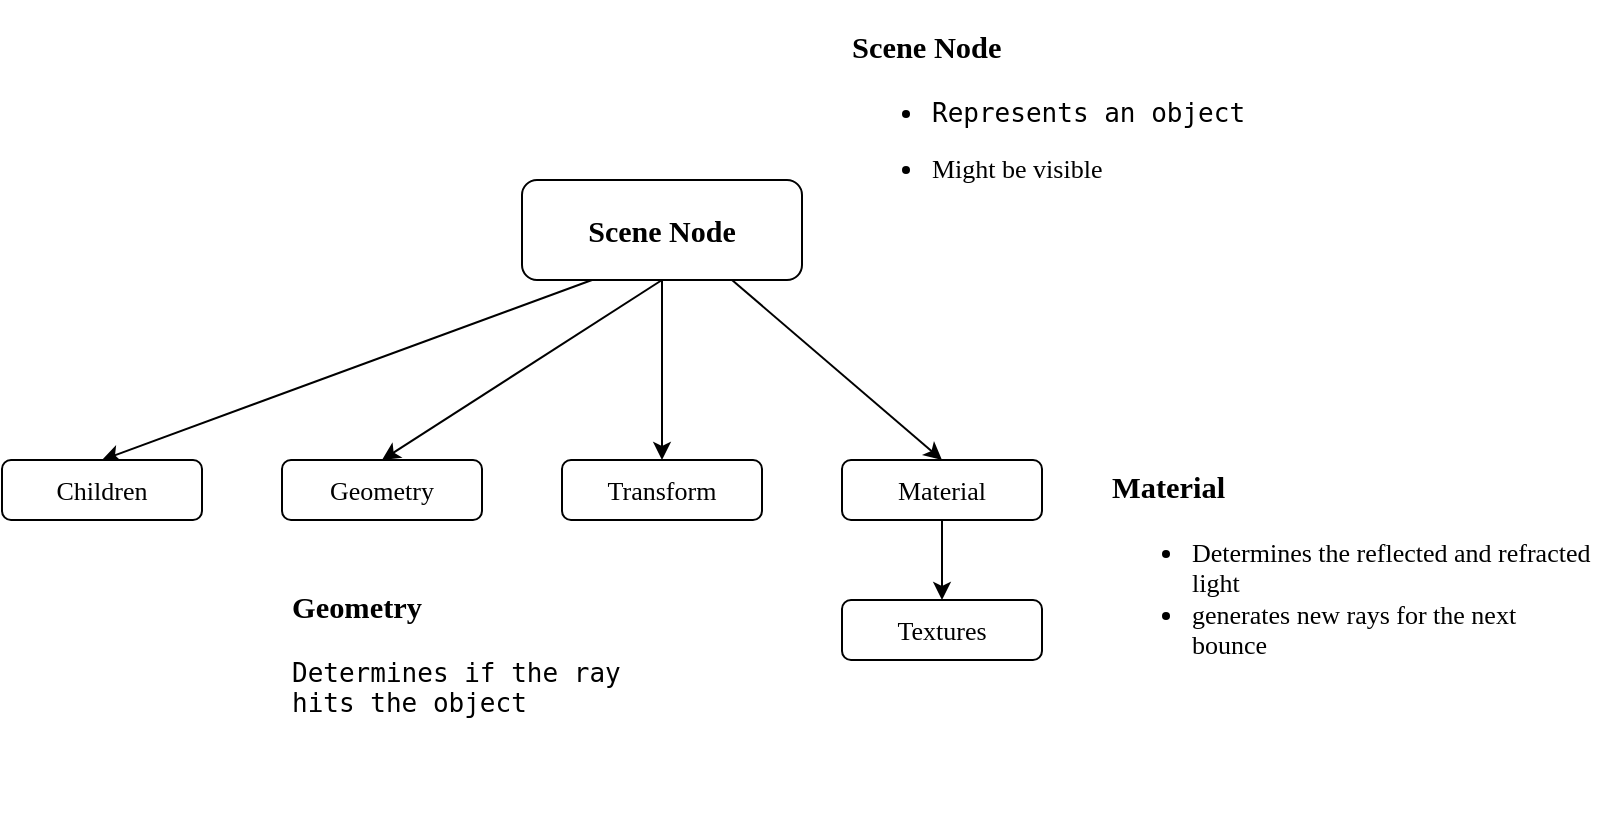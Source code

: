 <mxfile version="13.6.2" type="device"><diagram id="GycirsEBLcr8l9dbLLve" name="Page-1"><mxGraphModel dx="1185" dy="608" grid="1" gridSize="10" guides="1" tooltips="1" connect="1" arrows="1" fold="1" page="1" pageScale="1" pageWidth="850" pageHeight="1100" math="0" shadow="0"><root><mxCell id="0"/><mxCell id="1" parent="0"/><mxCell id="NlfT49CZAL3gVib9Ba2p-17" style="edgeStyle=none;rounded=0;orthogonalLoop=1;jettySize=auto;html=1;exitX=0.75;exitY=1;exitDx=0;exitDy=0;entryX=0.5;entryY=0;entryDx=0;entryDy=0;fontFamily=Verdana;fontSize=13;" edge="1" parent="1" source="NlfT49CZAL3gVib9Ba2p-1" target="NlfT49CZAL3gVib9Ba2p-3"><mxGeometry relative="1" as="geometry"/></mxCell><mxCell id="NlfT49CZAL3gVib9Ba2p-20" style="edgeStyle=none;rounded=0;orthogonalLoop=1;jettySize=auto;html=1;exitX=0.5;exitY=1;exitDx=0;exitDy=0;entryX=0.5;entryY=0;entryDx=0;entryDy=0;fontFamily=Verdana;fontSize=13;" edge="1" parent="1" source="NlfT49CZAL3gVib9Ba2p-1" target="NlfT49CZAL3gVib9Ba2p-16"><mxGeometry relative="1" as="geometry"/></mxCell><mxCell id="NlfT49CZAL3gVib9Ba2p-27" style="edgeStyle=none;rounded=0;orthogonalLoop=1;jettySize=auto;html=1;exitX=0.25;exitY=1;exitDx=0;exitDy=0;fontFamily=Verdana;fontSize=13;entryX=0.5;entryY=0;entryDx=0;entryDy=0;" edge="1" parent="1" source="NlfT49CZAL3gVib9Ba2p-1" target="NlfT49CZAL3gVib9Ba2p-28"><mxGeometry relative="1" as="geometry"><mxPoint x="530" y="430" as="targetPoint"/></mxGeometry></mxCell><mxCell id="NlfT49CZAL3gVib9Ba2p-1" value="&lt;font style=&quot;font-size: 15px&quot; face=&quot;Lucida Console&quot;&gt;Scene Node&lt;/font&gt;" style="rounded=1;whiteSpace=wrap;html=1;fontSize=16;fontStyle=1;fontFamily=Verdana;" vertex="1" parent="1"><mxGeometry x="380" y="150" width="140" height="50" as="geometry"/></mxCell><mxCell id="NlfT49CZAL3gVib9Ba2p-2" value="Geometry" style="rounded=1;whiteSpace=wrap;html=1;fontSize=13;fontStyle=0;fontFamily=Verdana;" vertex="1" parent="1"><mxGeometry x="260" y="290" width="100" height="30" as="geometry"/></mxCell><mxCell id="NlfT49CZAL3gVib9Ba2p-18" style="edgeStyle=none;rounded=0;orthogonalLoop=1;jettySize=auto;html=1;exitX=0.5;exitY=1;exitDx=0;exitDy=0;entryX=0.5;entryY=0;entryDx=0;entryDy=0;fontFamily=Verdana;fontSize=13;" edge="1" parent="1" source="NlfT49CZAL3gVib9Ba2p-3" target="NlfT49CZAL3gVib9Ba2p-4"><mxGeometry relative="1" as="geometry"/></mxCell><mxCell id="NlfT49CZAL3gVib9Ba2p-3" value="Material" style="rounded=1;whiteSpace=wrap;html=1;fontSize=13;fontStyle=0;fontFamily=Verdana;" vertex="1" parent="1"><mxGeometry x="540" y="290" width="100" height="30" as="geometry"/></mxCell><mxCell id="NlfT49CZAL3gVib9Ba2p-4" value="Textures" style="rounded=1;whiteSpace=wrap;html=1;fontSize=13;fontStyle=0;fontFamily=Verdana;" vertex="1" parent="1"><mxGeometry x="540" y="360" width="100" height="30" as="geometry"/></mxCell><mxCell id="NlfT49CZAL3gVib9Ba2p-9" value="" style="endArrow=classic;html=1;fontFamily=Verdana;fontSize=13;exitX=0.5;exitY=1;exitDx=0;exitDy=0;entryX=0.5;entryY=0;entryDx=0;entryDy=0;" edge="1" parent="1" source="NlfT49CZAL3gVib9Ba2p-1" target="NlfT49CZAL3gVib9Ba2p-2"><mxGeometry width="50" height="50" relative="1" as="geometry"><mxPoint x="400" y="340" as="sourcePoint"/><mxPoint x="450" y="290" as="targetPoint"/></mxGeometry></mxCell><mxCell id="NlfT49CZAL3gVib9Ba2p-16" value="Transform" style="rounded=1;whiteSpace=wrap;html=1;fontSize=13;fontStyle=0;fontFamily=Verdana;" vertex="1" parent="1"><mxGeometry x="400" y="290" width="100" height="30" as="geometry"/></mxCell><mxCell id="NlfT49CZAL3gVib9Ba2p-22" value="&lt;div&gt;&lt;h3&gt;Geometry&lt;/h3&gt;&lt;/div&gt;&lt;pre style=&quot;line-height: 120%&quot;&gt;Determines if the ray &lt;br&gt;hits the object&lt;br&gt;&lt;/pre&gt;" style="text;html=1;strokeColor=none;fillColor=none;spacing=5;spacingTop=-20;whiteSpace=wrap;overflow=hidden;rounded=0;fontFamily=Verdana;fontSize=13;" vertex="1" parent="1"><mxGeometry x="260" y="350" width="230" height="120" as="geometry"/></mxCell><mxCell id="NlfT49CZAL3gVib9Ba2p-25" value="&lt;div&gt;&lt;h3&gt;Scene Node&lt;br&gt;&lt;/h3&gt;&lt;/div&gt;&lt;ul&gt;&lt;li&gt;&lt;pre style=&quot;line-height: 120%&quot;&gt;Represents an object&lt;/pre&gt;&lt;/li&gt;&lt;li&gt;Might be visible&lt;br&gt;&lt;/li&gt;&lt;/ul&gt;&lt;div&gt;&lt;br&gt;&lt;/div&gt;&lt;div&gt;&lt;br&gt;&lt;/div&gt;" style="text;html=1;strokeColor=none;fillColor=none;spacing=5;spacingTop=-20;whiteSpace=wrap;overflow=hidden;rounded=0;fontFamily=Verdana;fontSize=13;" vertex="1" parent="1"><mxGeometry x="540" y="70" width="230" height="120" as="geometry"/></mxCell><mxCell id="NlfT49CZAL3gVib9Ba2p-26" value="&lt;div&gt;&lt;h3&gt;Material&lt;/h3&gt;&lt;/div&gt;&lt;ul&gt;&lt;li&gt;Determines the reflected and refracted light&lt;/li&gt;&lt;li&gt;generates new rays for the next bounce&lt;/li&gt;&lt;/ul&gt;" style="text;html=1;strokeColor=none;fillColor=none;spacing=5;spacingTop=-20;whiteSpace=wrap;overflow=hidden;rounded=0;fontFamily=Verdana;fontSize=13;" vertex="1" parent="1"><mxGeometry x="670" y="290" width="250" height="120" as="geometry"/></mxCell><mxCell id="NlfT49CZAL3gVib9Ba2p-28" value="Children" style="rounded=1;whiteSpace=wrap;html=1;fontSize=13;fontStyle=0;fontFamily=Verdana;" vertex="1" parent="1"><mxGeometry x="120" y="290" width="100" height="30" as="geometry"/></mxCell></root></mxGraphModel></diagram></mxfile>